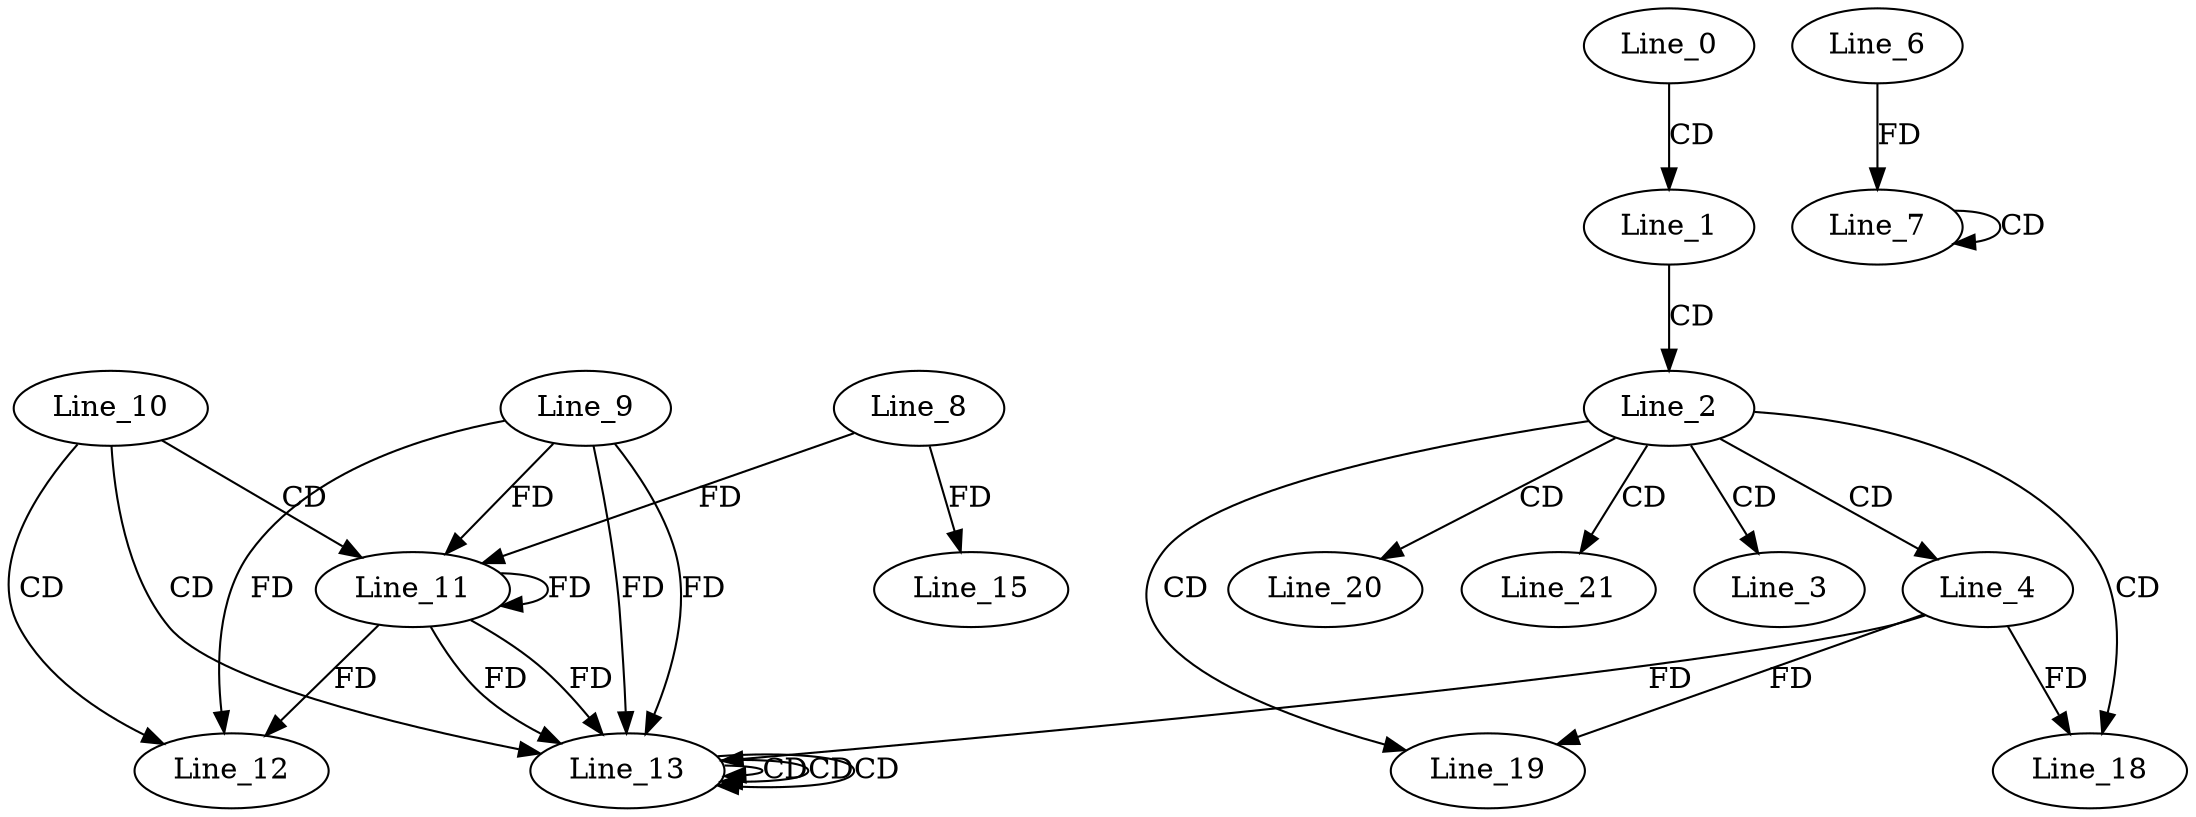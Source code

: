 digraph G {
  Line_0;
  Line_1;
  Line_2;
  Line_3;
  Line_4;
  Line_7;
  Line_7;
  Line_6;
  Line_10;
  Line_11;
  Line_9;
  Line_11;
  Line_8;
  Line_12;
  Line_13;
  Line_13;
  Line_13;
  Line_13;
  Line_15;
  Line_18;
  Line_18;
  Line_19;
  Line_20;
  Line_21;
  Line_0 -> Line_1 [ label="CD" ];
  Line_1 -> Line_2 [ label="CD" ];
  Line_2 -> Line_3 [ label="CD" ];
  Line_2 -> Line_4 [ label="CD" ];
  Line_7 -> Line_7 [ label="CD" ];
  Line_6 -> Line_7 [ label="FD" ];
  Line_10 -> Line_11 [ label="CD" ];
  Line_11 -> Line_11 [ label="FD" ];
  Line_9 -> Line_11 [ label="FD" ];
  Line_8 -> Line_11 [ label="FD" ];
  Line_10 -> Line_12 [ label="CD" ];
  Line_11 -> Line_12 [ label="FD" ];
  Line_9 -> Line_12 [ label="FD" ];
  Line_10 -> Line_13 [ label="CD" ];
  Line_13 -> Line_13 [ label="CD" ];
  Line_13 -> Line_13 [ label="CD" ];
  Line_11 -> Line_13 [ label="FD" ];
  Line_9 -> Line_13 [ label="FD" ];
  Line_13 -> Line_13 [ label="CD" ];
  Line_4 -> Line_13 [ label="FD" ];
  Line_11 -> Line_13 [ label="FD" ];
  Line_9 -> Line_13 [ label="FD" ];
  Line_8 -> Line_15 [ label="FD" ];
  Line_2 -> Line_18 [ label="CD" ];
  Line_4 -> Line_18 [ label="FD" ];
  Line_2 -> Line_19 [ label="CD" ];
  Line_4 -> Line_19 [ label="FD" ];
  Line_2 -> Line_20 [ label="CD" ];
  Line_2 -> Line_21 [ label="CD" ];
}
